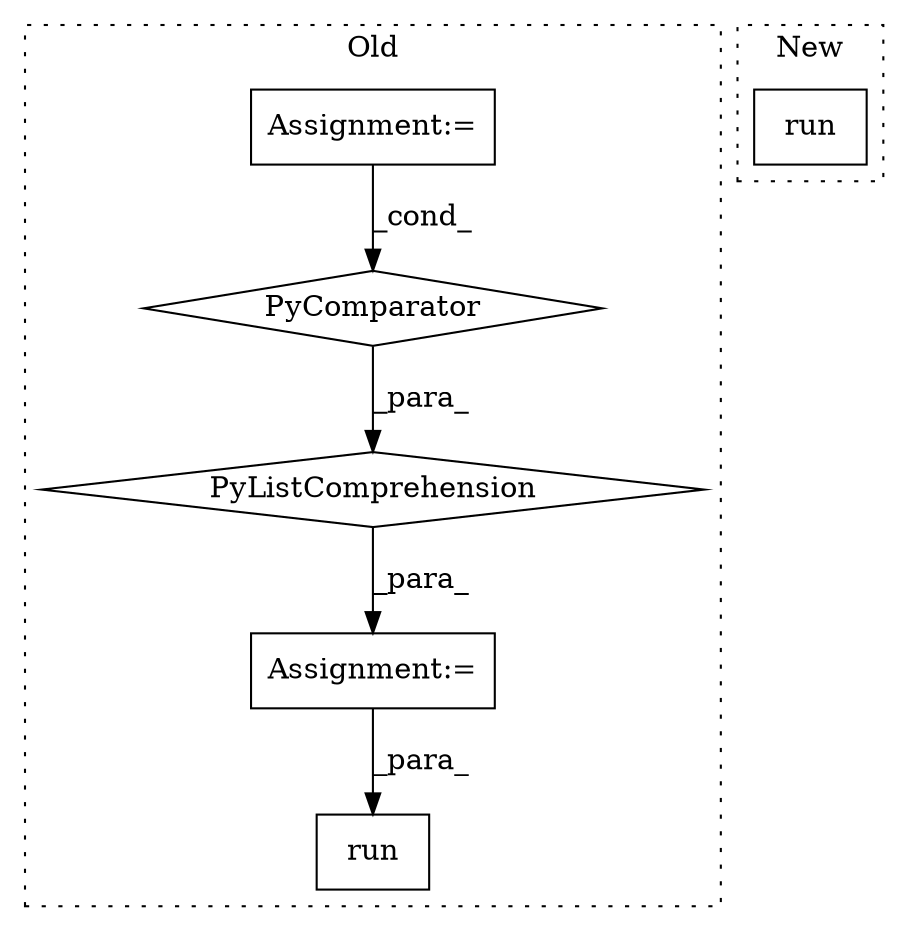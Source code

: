 digraph G {
subgraph cluster0 {
1 [label="PyListComprehension" a="109" s="2463" l="179" shape="diamond"];
3 [label="PyComparator" a="113" s="2612" l="22" shape="diamond"];
4 [label="Assignment:=" a="7" s="2612" l="22" shape="box"];
5 [label="Assignment:=" a="7" s="2449" l="14" shape="box"];
6 [label="run" a="32" s="2649,2657" l="4,1" shape="box"];
label = "Old";
style="dotted";
}
subgraph cluster1 {
2 [label="run" a="32" s="2775,2793" l="4,1" shape="box"];
label = "New";
style="dotted";
}
1 -> 5 [label="_para_"];
3 -> 1 [label="_para_"];
4 -> 3 [label="_cond_"];
5 -> 6 [label="_para_"];
}